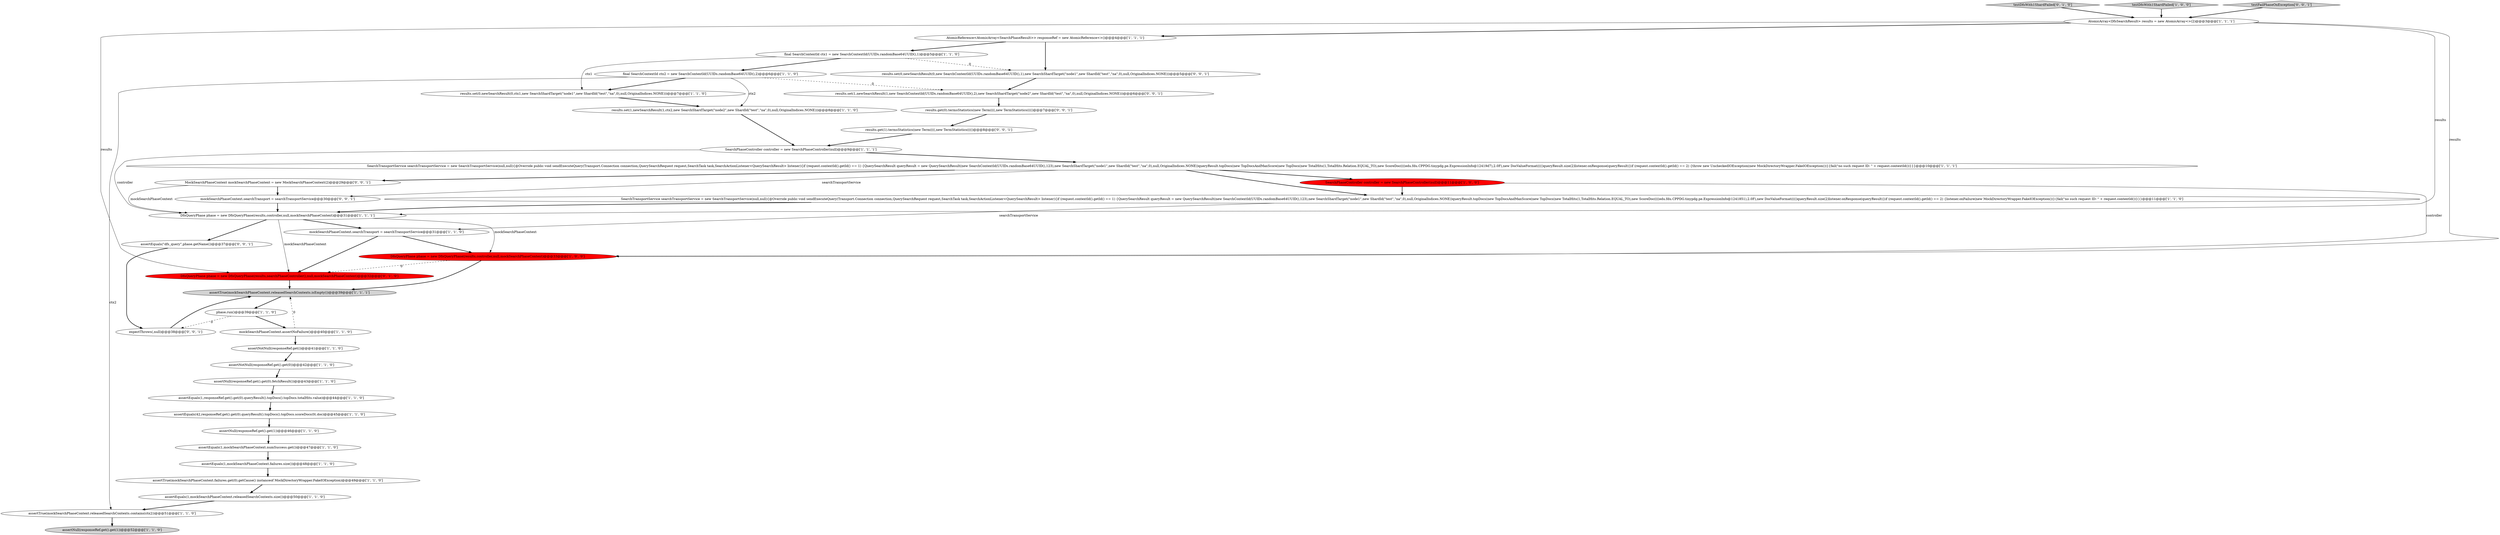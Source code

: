 digraph {
23 [style = filled, label = "assertTrue(mockSearchPhaseContext.releasedSearchContexts.contains(ctx2))@@@51@@@['1', '1', '0']", fillcolor = white, shape = ellipse image = "AAA0AAABBB1BBB"];
0 [style = filled, label = "SearchTransportService searchTransportService = new SearchTransportService(null,null){@Override public void sendExecuteQuery(Transport.Connection connection,QuerySearchRequest request,SearchTask task,SearchActionListener<QuerySearchResult> listener){if (request.contextId().getId() == 1) {QuerySearchResult queryResult = new QuerySearchResult(new SearchContextId(UUIDs.randomBase64UUID(),123),new SearchShardTarget(\"node1\",new ShardId(\"test\",\"na\",0),null,OriginalIndices.NONE))queryResult.topDocs(new TopDocsAndMaxScore(new TopDocs(new TotalHits(1,TotalHits.Relation.EQUAL_TO),new ScoreDoc((((edu.fdu.CPPDG.tinypdg.pe.ExpressionInfo@12419d7),2.0F),new DocValueFormat(((()queryResult.size(2)listener.onResponse(queryResult)}if (request.contextId().getId() == 2) {throw new UncheckedIOException(new MockDirectoryWrapper.FakeIOException())}{fail(\"no such request ID: \" + request.contextId())}}}@@@10@@@['1', '1', '1']", fillcolor = white, shape = ellipse image = "AAA0AAABBB1BBB"];
38 [style = filled, label = "expectThrows(,null)@@@38@@@['0', '0', '1']", fillcolor = white, shape = ellipse image = "AAA0AAABBB3BBB"];
29 [style = filled, label = "testDfsWith1ShardFailed['0', '1', '0']", fillcolor = lightgray, shape = diamond image = "AAA0AAABBB2BBB"];
20 [style = filled, label = "SearchPhaseController controller = new SearchPhaseController(null)@@@11@@@['1', '0', '0']", fillcolor = red, shape = ellipse image = "AAA1AAABBB1BBB"];
22 [style = filled, label = "phase.run()@@@39@@@['1', '1', '0']", fillcolor = white, shape = ellipse image = "AAA0AAABBB1BBB"];
11 [style = filled, label = "final SearchContextId ctx1 = new SearchContextId(UUIDs.randomBase64UUID(),1)@@@5@@@['1', '1', '0']", fillcolor = white, shape = ellipse image = "AAA0AAABBB1BBB"];
21 [style = filled, label = "DfsQueryPhase phase = new DfsQueryPhase(results,controller,null,mockSearchPhaseContext)@@@31@@@['1', '1', '1']", fillcolor = white, shape = ellipse image = "AAA0AAABBB1BBB"];
7 [style = filled, label = "results.set(0,newSearchResult(0,ctx1,new SearchShardTarget(\"node1\",new ShardId(\"test\",\"na\",0),null,OriginalIndices.NONE)))@@@7@@@['1', '1', '0']", fillcolor = white, shape = ellipse image = "AAA0AAABBB1BBB"];
14 [style = filled, label = "AtomicReference<AtomicArray<SearchPhaseResult>> responseRef = new AtomicReference<>()@@@4@@@['1', '1', '1']", fillcolor = white, shape = ellipse image = "AAA0AAABBB1BBB"];
16 [style = filled, label = "assertEquals(1,mockSearchPhaseContext.failures.size())@@@48@@@['1', '1', '0']", fillcolor = white, shape = ellipse image = "AAA0AAABBB1BBB"];
10 [style = filled, label = "assertEquals(42,responseRef.get().get(0).queryResult().topDocs().topDocs.scoreDocs(0(.doc)@@@45@@@['1', '1', '0']", fillcolor = white, shape = ellipse image = "AAA0AAABBB1BBB"];
9 [style = filled, label = "final SearchContextId ctx2 = new SearchContextId(UUIDs.randomBase64UUID(),2)@@@6@@@['1', '1', '0']", fillcolor = white, shape = ellipse image = "AAA0AAABBB1BBB"];
19 [style = filled, label = "mockSearchPhaseContext.assertNoFailure()@@@40@@@['1', '1', '0']", fillcolor = white, shape = ellipse image = "AAA0AAABBB1BBB"];
18 [style = filled, label = "assertTrue(mockSearchPhaseContext.failures.get(0).getCause() instanceof MockDirectoryWrapper.FakeIOException)@@@49@@@['1', '1', '0']", fillcolor = white, shape = ellipse image = "AAA0AAABBB1BBB"];
1 [style = filled, label = "assertTrue(mockSearchPhaseContext.releasedSearchContexts.isEmpty())@@@39@@@['1', '1', '1']", fillcolor = lightgray, shape = ellipse image = "AAA0AAABBB1BBB"];
12 [style = filled, label = "assertEquals(1,mockSearchPhaseContext.releasedSearchContexts.size())@@@50@@@['1', '1', '0']", fillcolor = white, shape = ellipse image = "AAA0AAABBB1BBB"];
3 [style = filled, label = "assertNotNull(responseRef.get().get(0))@@@42@@@['1', '1', '0']", fillcolor = white, shape = ellipse image = "AAA0AAABBB1BBB"];
28 [style = filled, label = "assertNull(responseRef.get().get(1))@@@46@@@['1', '1', '0']", fillcolor = white, shape = ellipse image = "AAA0AAABBB1BBB"];
30 [style = filled, label = "DfsQueryPhase phase = new DfsQueryPhase(results,searchPhaseController(),null,mockSearchPhaseContext)@@@32@@@['0', '1', '0']", fillcolor = red, shape = ellipse image = "AAA1AAABBB2BBB"];
15 [style = filled, label = "AtomicArray<DfsSearchResult> results = new AtomicArray<>(2)@@@3@@@['1', '1', '1']", fillcolor = white, shape = ellipse image = "AAA0AAABBB1BBB"];
32 [style = filled, label = "results.get(0).termsStatistics(new Term((((,new TermStatistics(((()@@@7@@@['0', '0', '1']", fillcolor = white, shape = ellipse image = "AAA0AAABBB3BBB"];
24 [style = filled, label = "testDfsWith1ShardFailed['1', '0', '0']", fillcolor = lightgray, shape = diamond image = "AAA0AAABBB1BBB"];
39 [style = filled, label = "testFailPhaseOnException['0', '0', '1']", fillcolor = lightgray, shape = diamond image = "AAA0AAABBB3BBB"];
25 [style = filled, label = "assertNull(responseRef.get().get(0).fetchResult())@@@43@@@['1', '1', '0']", fillcolor = white, shape = ellipse image = "AAA0AAABBB1BBB"];
6 [style = filled, label = "assertEquals(1,mockSearchPhaseContext.numSuccess.get())@@@47@@@['1', '1', '0']", fillcolor = white, shape = ellipse image = "AAA0AAABBB1BBB"];
26 [style = filled, label = "mockSearchPhaseContext.searchTransport = searchTransportService@@@31@@@['1', '1', '0']", fillcolor = white, shape = ellipse image = "AAA0AAABBB1BBB"];
33 [style = filled, label = "assertEquals(\"dfs_query\",phase.getName())@@@37@@@['0', '0', '1']", fillcolor = white, shape = ellipse image = "AAA0AAABBB3BBB"];
13 [style = filled, label = "results.set(1,newSearchResult(1,ctx2,new SearchShardTarget(\"node2\",new ShardId(\"test\",\"na\",0),null,OriginalIndices.NONE)))@@@8@@@['1', '1', '0']", fillcolor = white, shape = ellipse image = "AAA0AAABBB1BBB"];
4 [style = filled, label = "assertNull(responseRef.get().get(1))@@@52@@@['1', '1', '0']", fillcolor = lightgray, shape = ellipse image = "AAA0AAABBB1BBB"];
8 [style = filled, label = "assertEquals(1,responseRef.get().get(0).queryResult().topDocs().topDocs.totalHits.value)@@@44@@@['1', '1', '0']", fillcolor = white, shape = ellipse image = "AAA0AAABBB1BBB"];
31 [style = filled, label = "results.get(1).termsStatistics(new Term((((,new TermStatistics(((()@@@8@@@['0', '0', '1']", fillcolor = white, shape = ellipse image = "AAA0AAABBB3BBB"];
37 [style = filled, label = "mockSearchPhaseContext.searchTransport = searchTransportService@@@30@@@['0', '0', '1']", fillcolor = white, shape = ellipse image = "AAA0AAABBB3BBB"];
2 [style = filled, label = "assertNotNull(responseRef.get())@@@41@@@['1', '1', '0']", fillcolor = white, shape = ellipse image = "AAA0AAABBB1BBB"];
34 [style = filled, label = "results.set(0,newSearchResult(0,new SearchContextId(UUIDs.randomBase64UUID(),1),new SearchShardTarget(\"node1\",new ShardId(\"test\",\"na\",0),null,OriginalIndices.NONE)))@@@5@@@['0', '0', '1']", fillcolor = white, shape = ellipse image = "AAA0AAABBB3BBB"];
35 [style = filled, label = "MockSearchPhaseContext mockSearchPhaseContext = new MockSearchPhaseContext(2)@@@29@@@['0', '0', '1']", fillcolor = white, shape = ellipse image = "AAA0AAABBB3BBB"];
17 [style = filled, label = "DfsQueryPhase phase = new DfsQueryPhase(results,controller,null,mockSearchPhaseContext)@@@33@@@['1', '0', '0']", fillcolor = red, shape = ellipse image = "AAA1AAABBB1BBB"];
5 [style = filled, label = "SearchTransportService searchTransportService = new SearchTransportService(null,null){@Override public void sendExecuteQuery(Transport.Connection connection,QuerySearchRequest request,SearchTask task,SearchActionListener<QuerySearchResult> listener){if (request.contextId().getId() == 1) {QuerySearchResult queryResult = new QuerySearchResult(new SearchContextId(UUIDs.randomBase64UUID(),123),new SearchShardTarget(\"node1\",new ShardId(\"test\",\"na\",0),null,OriginalIndices.NONE))queryResult.topDocs(new TopDocsAndMaxScore(new TopDocs(new TotalHits(1,TotalHits.Relation.EQUAL_TO),new ScoreDoc((((edu.fdu.CPPDG.tinypdg.pe.ExpressionInfo@1241851),2.0F),new DocValueFormat(((()queryResult.size(2)listener.onResponse(queryResult)}if (request.contextId().getId() == 2) {listener.onFailure(new MockDirectoryWrapper.FakeIOException())}{fail(\"no such request ID: \" + request.contextId())}}}@@@11@@@['1', '1', '0']", fillcolor = white, shape = ellipse image = "AAA0AAABBB1BBB"];
27 [style = filled, label = "SearchPhaseController controller = new SearchPhaseController(null)@@@9@@@['1', '1', '1']", fillcolor = white, shape = ellipse image = "AAA0AAABBB1BBB"];
36 [style = filled, label = "results.set(1,newSearchResult(1,new SearchContextId(UUIDs.randomBase64UUID(),2),new SearchShardTarget(\"node2\",new ShardId(\"test\",\"na\",0),null,OriginalIndices.NONE)))@@@6@@@['0', '0', '1']", fillcolor = white, shape = ellipse image = "AAA0AAABBB3BBB"];
7->13 [style = bold, label=""];
9->36 [style = dashed, label="0"];
27->21 [style = solid, label="controller"];
8->10 [style = bold, label=""];
29->15 [style = bold, label=""];
39->15 [style = bold, label=""];
28->6 [style = bold, label=""];
16->18 [style = bold, label=""];
19->1 [style = dashed, label="0"];
10->28 [style = bold, label=""];
30->1 [style = bold, label=""];
17->1 [style = bold, label=""];
15->14 [style = bold, label=""];
27->0 [style = bold, label=""];
26->17 [style = bold, label=""];
22->19 [style = bold, label=""];
3->25 [style = bold, label=""];
21->17 [style = solid, label="mockSearchPhaseContext"];
11->34 [style = dashed, label="0"];
2->3 [style = bold, label=""];
21->33 [style = bold, label=""];
11->7 [style = solid, label="ctx1"];
37->21 [style = bold, label=""];
18->12 [style = bold, label=""];
23->4 [style = bold, label=""];
15->30 [style = solid, label="results"];
36->32 [style = bold, label=""];
14->34 [style = bold, label=""];
19->2 [style = bold, label=""];
0->37 [style = solid, label="searchTransportService"];
9->7 [style = bold, label=""];
11->9 [style = bold, label=""];
20->17 [style = solid, label="controller"];
38->1 [style = bold, label=""];
20->5 [style = bold, label=""];
26->30 [style = bold, label=""];
1->22 [style = bold, label=""];
15->17 [style = solid, label="results"];
5->21 [style = bold, label=""];
21->26 [style = bold, label=""];
13->27 [style = bold, label=""];
9->13 [style = solid, label="ctx2"];
31->27 [style = bold, label=""];
35->37 [style = bold, label=""];
6->16 [style = bold, label=""];
34->36 [style = bold, label=""];
22->38 [style = dashed, label="0"];
0->35 [style = bold, label=""];
5->26 [style = solid, label="searchTransportService"];
33->38 [style = bold, label=""];
0->20 [style = bold, label=""];
25->8 [style = bold, label=""];
12->23 [style = bold, label=""];
35->21 [style = solid, label="mockSearchPhaseContext"];
17->30 [style = dashed, label="0"];
14->11 [style = bold, label=""];
15->21 [style = solid, label="results"];
32->31 [style = bold, label=""];
21->30 [style = solid, label="mockSearchPhaseContext"];
9->23 [style = solid, label="ctx2"];
0->5 [style = bold, label=""];
24->15 [style = bold, label=""];
}
